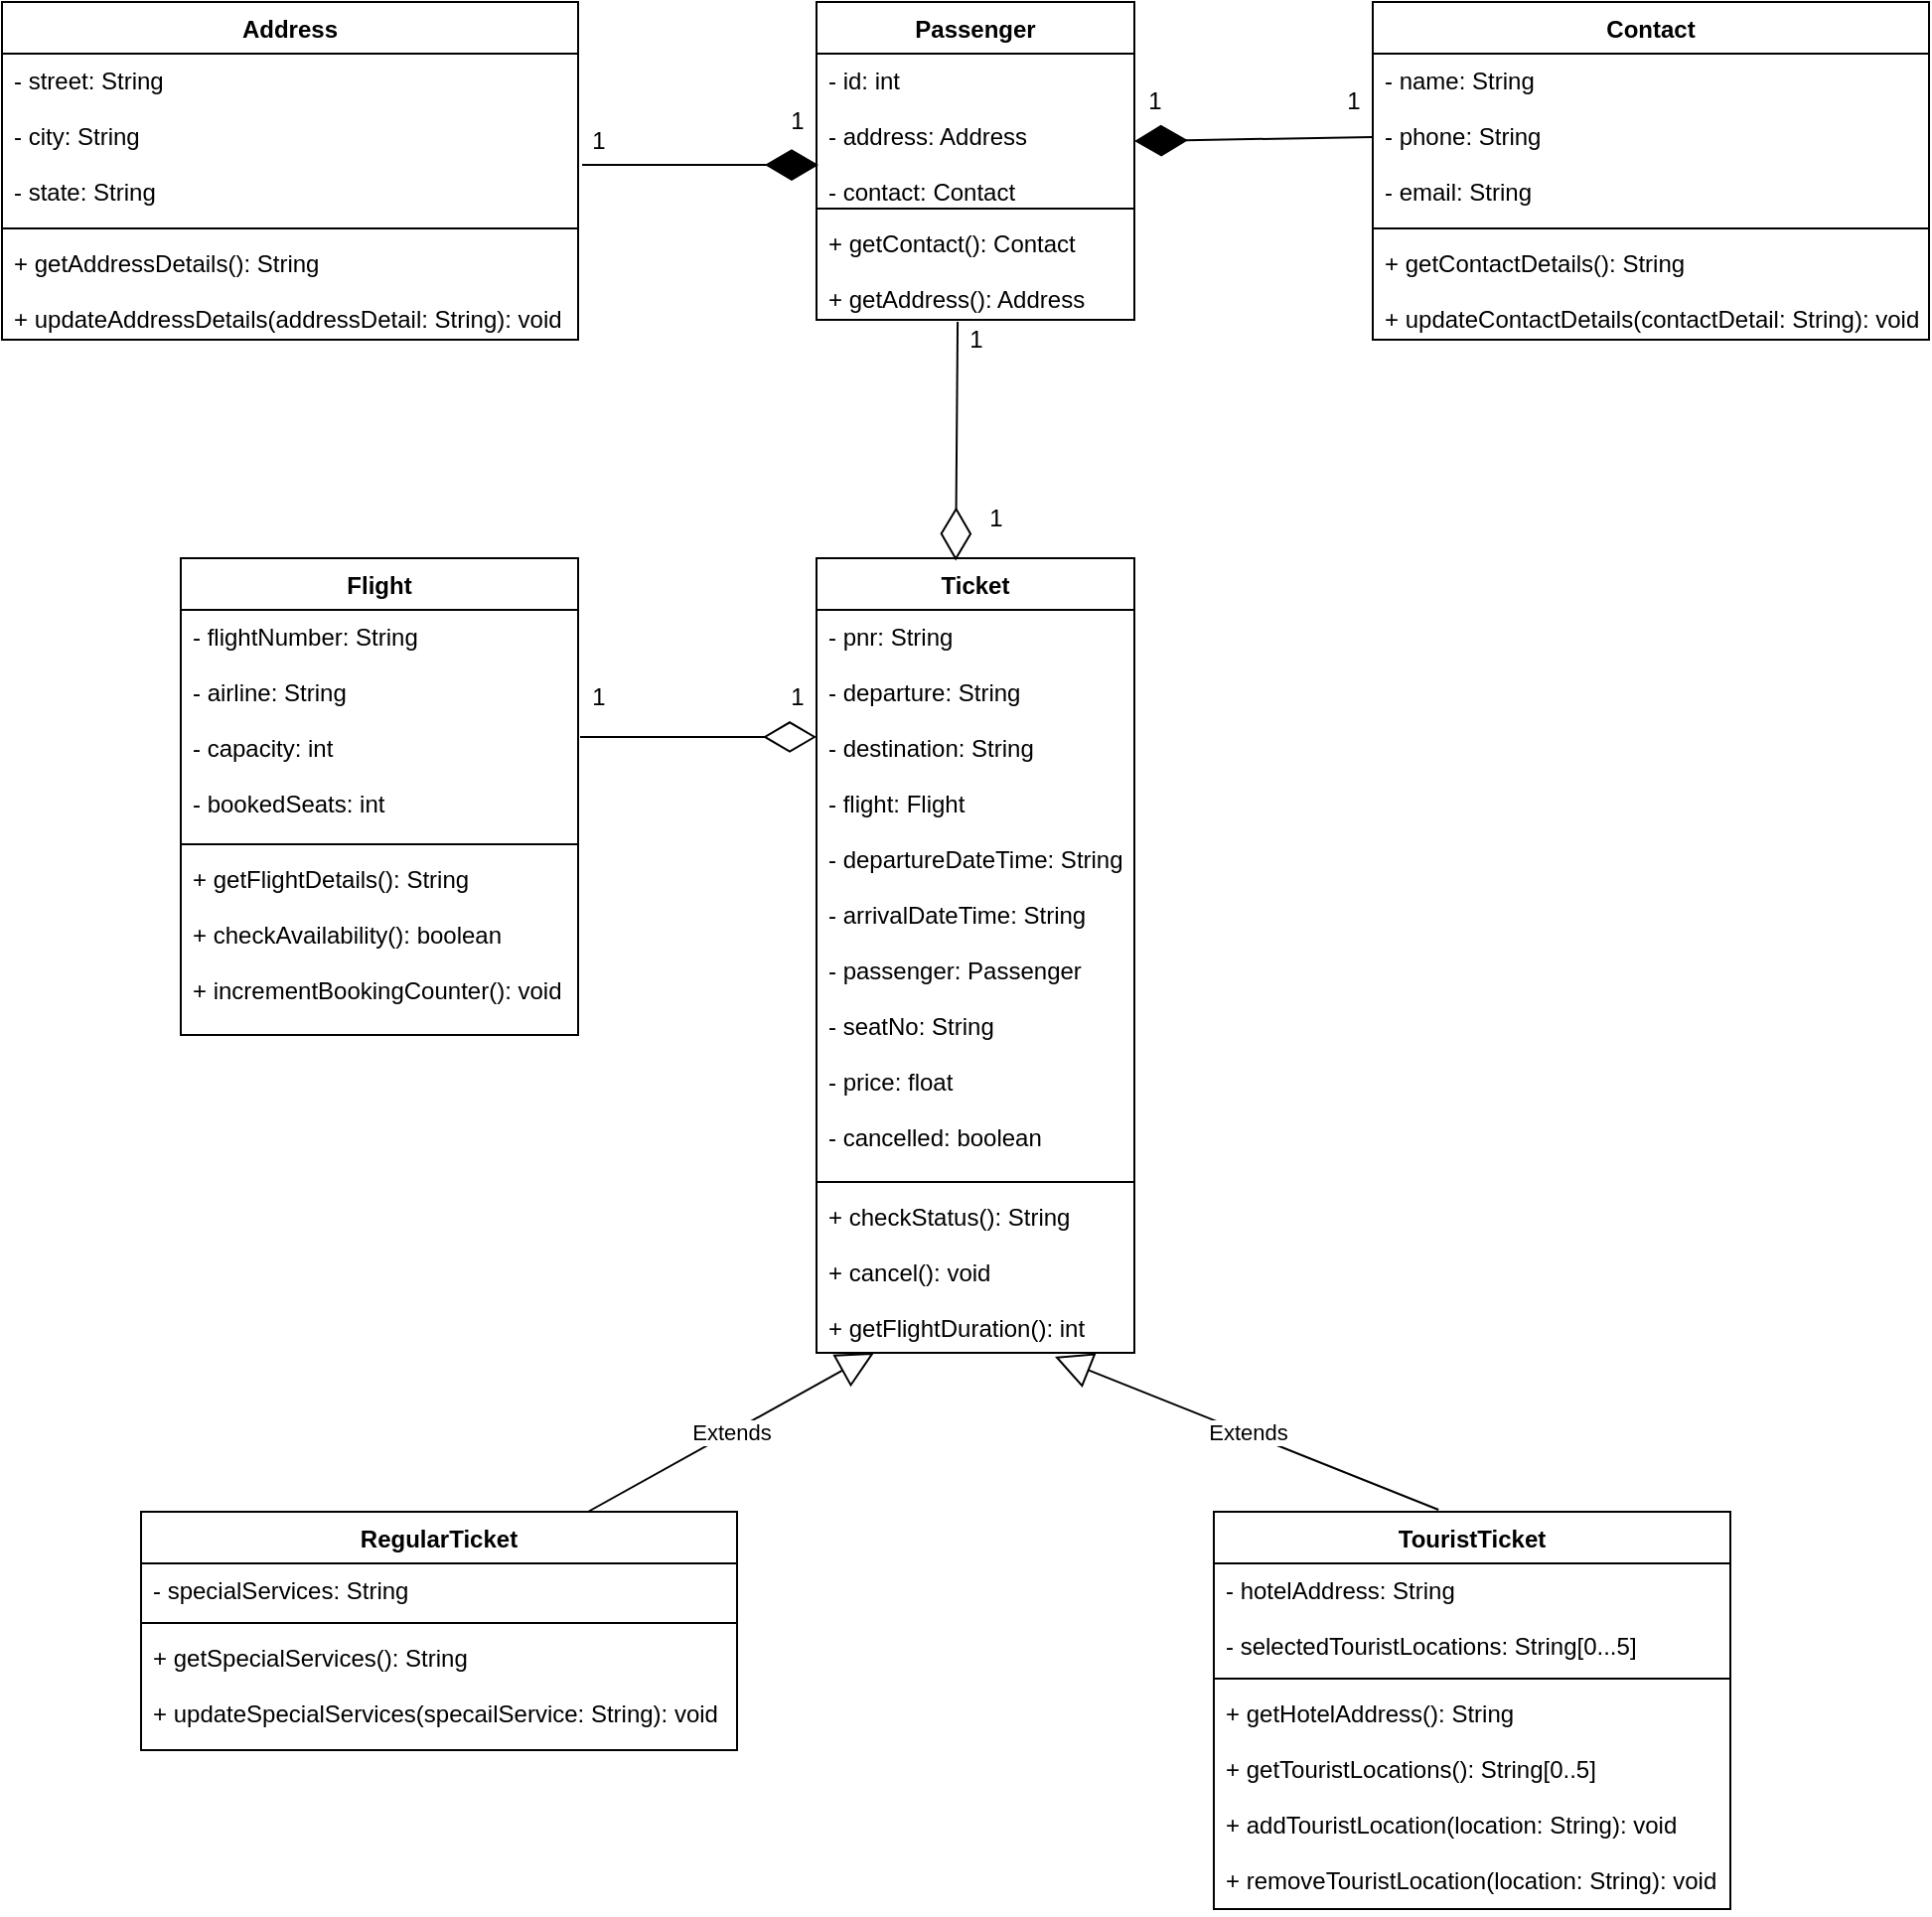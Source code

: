 <mxfile version="14.2.3" type="device"><diagram id="farDdOAY2QIpkqrqWo2Y" name="Page-1"><mxGraphModel dx="868" dy="482" grid="1" gridSize="10" guides="1" tooltips="1" connect="1" arrows="1" fold="1" page="1" pageScale="1" pageWidth="850" pageHeight="1100" math="0" shadow="0"><root><mxCell id="0"/><mxCell id="1" parent="0"/><mxCell id="voTfpFcU0QeXadL8wXvX-1" value="Passenger" style="swimlane;fontStyle=1;align=center;verticalAlign=top;childLayout=stackLayout;horizontal=1;startSize=26;horizontalStack=0;resizeParent=1;resizeParentMax=0;resizeLast=0;collapsible=1;marginBottom=0;" parent="1" vertex="1"><mxGeometry x="680" y="80" width="160" height="160" as="geometry"/></mxCell><mxCell id="voTfpFcU0QeXadL8wXvX-2" value="- id: int&#10;&#10;- address: Address&#10;&#10;- contact: Contact" style="text;strokeColor=none;fillColor=none;align=left;verticalAlign=top;spacingLeft=4;spacingRight=4;overflow=hidden;rotatable=0;points=[[0,0.5],[1,0.5]];portConstraint=eastwest;" parent="voTfpFcU0QeXadL8wXvX-1" vertex="1"><mxGeometry y="26" width="160" height="74" as="geometry"/></mxCell><mxCell id="voTfpFcU0QeXadL8wXvX-3" value="" style="line;strokeWidth=1;fillColor=none;align=left;verticalAlign=middle;spacingTop=-1;spacingLeft=3;spacingRight=3;rotatable=0;labelPosition=right;points=[];portConstraint=eastwest;" parent="voTfpFcU0QeXadL8wXvX-1" vertex="1"><mxGeometry y="100" width="160" height="8" as="geometry"/></mxCell><mxCell id="voTfpFcU0QeXadL8wXvX-4" value="+ getContact(): Contact&#10;&#10;+ getAddress(): Address" style="text;strokeColor=none;fillColor=none;align=left;verticalAlign=top;spacingLeft=4;spacingRight=4;overflow=hidden;rotatable=0;points=[[0,0.5],[1,0.5]];portConstraint=eastwest;" parent="voTfpFcU0QeXadL8wXvX-1" vertex="1"><mxGeometry y="108" width="160" height="52" as="geometry"/></mxCell><mxCell id="tUJ4ty651XXz9Z-CA5sJ-1" value="Address" style="swimlane;fontStyle=1;align=center;verticalAlign=top;childLayout=stackLayout;horizontal=1;startSize=26;horizontalStack=0;resizeParent=1;resizeParentMax=0;resizeLast=0;collapsible=1;marginBottom=0;" vertex="1" parent="1"><mxGeometry x="270" y="80" width="290" height="170" as="geometry"/></mxCell><mxCell id="tUJ4ty651XXz9Z-CA5sJ-2" value="- street: String&#10;&#10;- city: String&#10;&#10;- state: String" style="text;strokeColor=none;fillColor=none;align=left;verticalAlign=top;spacingLeft=4;spacingRight=4;overflow=hidden;rotatable=0;points=[[0,0.5],[1,0.5]];portConstraint=eastwest;" vertex="1" parent="tUJ4ty651XXz9Z-CA5sJ-1"><mxGeometry y="26" width="290" height="84" as="geometry"/></mxCell><mxCell id="tUJ4ty651XXz9Z-CA5sJ-3" value="" style="line;strokeWidth=1;fillColor=none;align=left;verticalAlign=middle;spacingTop=-1;spacingLeft=3;spacingRight=3;rotatable=0;labelPosition=right;points=[];portConstraint=eastwest;" vertex="1" parent="tUJ4ty651XXz9Z-CA5sJ-1"><mxGeometry y="110" width="290" height="8" as="geometry"/></mxCell><mxCell id="tUJ4ty651XXz9Z-CA5sJ-4" value="+ getAddressDetails(): String&#10;&#10;+ updateAddressDetails(addressDetail: String): void" style="text;strokeColor=none;fillColor=none;align=left;verticalAlign=top;spacingLeft=4;spacingRight=4;overflow=hidden;rotatable=0;points=[[0,0.5],[1,0.5]];portConstraint=eastwest;" vertex="1" parent="tUJ4ty651XXz9Z-CA5sJ-1"><mxGeometry y="118" width="290" height="52" as="geometry"/></mxCell><mxCell id="tUJ4ty651XXz9Z-CA5sJ-7" value="Contact" style="swimlane;fontStyle=1;align=center;verticalAlign=top;childLayout=stackLayout;horizontal=1;startSize=26;horizontalStack=0;resizeParent=1;resizeParentMax=0;resizeLast=0;collapsible=1;marginBottom=0;" vertex="1" parent="1"><mxGeometry x="960" y="80" width="280" height="170" as="geometry"/></mxCell><mxCell id="tUJ4ty651XXz9Z-CA5sJ-8" value="- name: String&#10;&#10;- phone: String&#10;&#10;- email: String" style="text;strokeColor=none;fillColor=none;align=left;verticalAlign=top;spacingLeft=4;spacingRight=4;overflow=hidden;rotatable=0;points=[[0,0.5],[1,0.5]];portConstraint=eastwest;" vertex="1" parent="tUJ4ty651XXz9Z-CA5sJ-7"><mxGeometry y="26" width="280" height="84" as="geometry"/></mxCell><mxCell id="tUJ4ty651XXz9Z-CA5sJ-9" value="" style="line;strokeWidth=1;fillColor=none;align=left;verticalAlign=middle;spacingTop=-1;spacingLeft=3;spacingRight=3;rotatable=0;labelPosition=right;points=[];portConstraint=eastwest;" vertex="1" parent="tUJ4ty651XXz9Z-CA5sJ-7"><mxGeometry y="110" width="280" height="8" as="geometry"/></mxCell><mxCell id="tUJ4ty651XXz9Z-CA5sJ-10" value="+ getContactDetails(): String&#10;&#10;+ updateContactDetails(contactDetail: String): void" style="text;strokeColor=none;fillColor=none;align=left;verticalAlign=top;spacingLeft=4;spacingRight=4;overflow=hidden;rotatable=0;points=[[0,0.5],[1,0.5]];portConstraint=eastwest;" vertex="1" parent="tUJ4ty651XXz9Z-CA5sJ-7"><mxGeometry y="118" width="280" height="52" as="geometry"/></mxCell><mxCell id="tUJ4ty651XXz9Z-CA5sJ-11" value="Ticket" style="swimlane;fontStyle=1;align=center;verticalAlign=top;childLayout=stackLayout;horizontal=1;startSize=26;horizontalStack=0;resizeParent=1;resizeParentMax=0;resizeLast=0;collapsible=1;marginBottom=0;" vertex="1" parent="1"><mxGeometry x="680" y="360" width="160" height="400" as="geometry"/></mxCell><mxCell id="tUJ4ty651XXz9Z-CA5sJ-12" value="- pnr: String&#10;&#10;- departure: String&#10;&#10;- destination: String&#10;&#10;- flight: Flight&#10;&#10;- departureDateTime: String&#10;&#10;- arrivalDateTime: String&#10;&#10;- passenger: Passenger&#10;&#10;- seatNo: String&#10;&#10;- price: float&#10;&#10;- cancelled: boolean" style="text;strokeColor=none;fillColor=none;align=left;verticalAlign=top;spacingLeft=4;spacingRight=4;overflow=hidden;rotatable=0;points=[[0,0.5],[1,0.5]];portConstraint=eastwest;" vertex="1" parent="tUJ4ty651XXz9Z-CA5sJ-11"><mxGeometry y="26" width="160" height="284" as="geometry"/></mxCell><mxCell id="tUJ4ty651XXz9Z-CA5sJ-13" value="" style="line;strokeWidth=1;fillColor=none;align=left;verticalAlign=middle;spacingTop=-1;spacingLeft=3;spacingRight=3;rotatable=0;labelPosition=right;points=[];portConstraint=eastwest;" vertex="1" parent="tUJ4ty651XXz9Z-CA5sJ-11"><mxGeometry y="310" width="160" height="8" as="geometry"/></mxCell><mxCell id="tUJ4ty651XXz9Z-CA5sJ-14" value="+ checkStatus(): String&#10;&#10;+ cancel(): void&#10;&#10;+ getFlightDuration(): int" style="text;strokeColor=none;fillColor=none;align=left;verticalAlign=top;spacingLeft=4;spacingRight=4;overflow=hidden;rotatable=0;points=[[0,0.5],[1,0.5]];portConstraint=eastwest;" vertex="1" parent="tUJ4ty651XXz9Z-CA5sJ-11"><mxGeometry y="318" width="160" height="82" as="geometry"/></mxCell><mxCell id="tUJ4ty651XXz9Z-CA5sJ-15" value="Flight" style="swimlane;fontStyle=1;align=center;verticalAlign=top;childLayout=stackLayout;horizontal=1;startSize=26;horizontalStack=0;resizeParent=1;resizeParentMax=0;resizeLast=0;collapsible=1;marginBottom=0;" vertex="1" parent="1"><mxGeometry x="360" y="360" width="200" height="240" as="geometry"/></mxCell><mxCell id="tUJ4ty651XXz9Z-CA5sJ-16" value="- flightNumber: String&#10;&#10;- airline: String&#10;&#10;- capacity: int&#10;&#10;- bookedSeats: int" style="text;strokeColor=none;fillColor=none;align=left;verticalAlign=top;spacingLeft=4;spacingRight=4;overflow=hidden;rotatable=0;points=[[0,0.5],[1,0.5]];portConstraint=eastwest;" vertex="1" parent="tUJ4ty651XXz9Z-CA5sJ-15"><mxGeometry y="26" width="200" height="114" as="geometry"/></mxCell><mxCell id="tUJ4ty651XXz9Z-CA5sJ-17" value="" style="line;strokeWidth=1;fillColor=none;align=left;verticalAlign=middle;spacingTop=-1;spacingLeft=3;spacingRight=3;rotatable=0;labelPosition=right;points=[];portConstraint=eastwest;" vertex="1" parent="tUJ4ty651XXz9Z-CA5sJ-15"><mxGeometry y="140" width="200" height="8" as="geometry"/></mxCell><mxCell id="tUJ4ty651XXz9Z-CA5sJ-18" value="+ getFlightDetails(): String&#10;&#10;+ checkAvailability(): boolean&#10;&#10;+ incrementBookingCounter(): void" style="text;strokeColor=none;fillColor=none;align=left;verticalAlign=top;spacingLeft=4;spacingRight=4;overflow=hidden;rotatable=0;points=[[0,0.5],[1,0.5]];portConstraint=eastwest;" vertex="1" parent="tUJ4ty651XXz9Z-CA5sJ-15"><mxGeometry y="148" width="200" height="92" as="geometry"/></mxCell><mxCell id="tUJ4ty651XXz9Z-CA5sJ-19" value="RegularTicket" style="swimlane;fontStyle=1;align=center;verticalAlign=top;childLayout=stackLayout;horizontal=1;startSize=26;horizontalStack=0;resizeParent=1;resizeParentMax=0;resizeLast=0;collapsible=1;marginBottom=0;" vertex="1" parent="1"><mxGeometry x="340" y="840" width="300" height="120" as="geometry"/></mxCell><mxCell id="tUJ4ty651XXz9Z-CA5sJ-20" value="- specialServices: String" style="text;strokeColor=none;fillColor=none;align=left;verticalAlign=top;spacingLeft=4;spacingRight=4;overflow=hidden;rotatable=0;points=[[0,0.5],[1,0.5]];portConstraint=eastwest;" vertex="1" parent="tUJ4ty651XXz9Z-CA5sJ-19"><mxGeometry y="26" width="300" height="26" as="geometry"/></mxCell><mxCell id="tUJ4ty651XXz9Z-CA5sJ-21" value="" style="line;strokeWidth=1;fillColor=none;align=left;verticalAlign=middle;spacingTop=-1;spacingLeft=3;spacingRight=3;rotatable=0;labelPosition=right;points=[];portConstraint=eastwest;" vertex="1" parent="tUJ4ty651XXz9Z-CA5sJ-19"><mxGeometry y="52" width="300" height="8" as="geometry"/></mxCell><mxCell id="tUJ4ty651XXz9Z-CA5sJ-22" value="+ getSpecialServices(): String&#10;&#10;+ updateSpecialServices(specailService: String): void" style="text;strokeColor=none;fillColor=none;align=left;verticalAlign=top;spacingLeft=4;spacingRight=4;overflow=hidden;rotatable=0;points=[[0,0.5],[1,0.5]];portConstraint=eastwest;" vertex="1" parent="tUJ4ty651XXz9Z-CA5sJ-19"><mxGeometry y="60" width="300" height="60" as="geometry"/></mxCell><mxCell id="tUJ4ty651XXz9Z-CA5sJ-23" value="TouristTicket" style="swimlane;fontStyle=1;align=center;verticalAlign=top;childLayout=stackLayout;horizontal=1;startSize=26;horizontalStack=0;resizeParent=1;resizeParentMax=0;resizeLast=0;collapsible=1;marginBottom=0;" vertex="1" parent="1"><mxGeometry x="880" y="840" width="260" height="200" as="geometry"/></mxCell><mxCell id="tUJ4ty651XXz9Z-CA5sJ-24" value="- hotelAddress: String&#10;&#10;- selectedTouristLocations: String[0...5]" style="text;strokeColor=none;fillColor=none;align=left;verticalAlign=top;spacingLeft=4;spacingRight=4;overflow=hidden;rotatable=0;points=[[0,0.5],[1,0.5]];portConstraint=eastwest;" vertex="1" parent="tUJ4ty651XXz9Z-CA5sJ-23"><mxGeometry y="26" width="260" height="54" as="geometry"/></mxCell><mxCell id="tUJ4ty651XXz9Z-CA5sJ-25" value="" style="line;strokeWidth=1;fillColor=none;align=left;verticalAlign=middle;spacingTop=-1;spacingLeft=3;spacingRight=3;rotatable=0;labelPosition=right;points=[];portConstraint=eastwest;" vertex="1" parent="tUJ4ty651XXz9Z-CA5sJ-23"><mxGeometry y="80" width="260" height="8" as="geometry"/></mxCell><mxCell id="tUJ4ty651XXz9Z-CA5sJ-26" value="+ getHotelAddress(): String&#10;&#10;+ getTouristLocations(): String[0..5]&#10;&#10;+ addTouristLocation(location: String): void&#10;&#10;+ removeTouristLocation(location: String): void" style="text;strokeColor=none;fillColor=none;align=left;verticalAlign=top;spacingLeft=4;spacingRight=4;overflow=hidden;rotatable=0;points=[[0,0.5],[1,0.5]];portConstraint=eastwest;" vertex="1" parent="tUJ4ty651XXz9Z-CA5sJ-23"><mxGeometry y="88" width="260" height="112" as="geometry"/></mxCell><mxCell id="tUJ4ty651XXz9Z-CA5sJ-28" value="Extends" style="endArrow=block;endSize=16;endFill=0;html=1;exitX=0.75;exitY=0;exitDx=0;exitDy=0;entryX=0.181;entryY=1;entryDx=0;entryDy=0;entryPerimeter=0;" edge="1" parent="1" source="tUJ4ty651XXz9Z-CA5sJ-19" target="tUJ4ty651XXz9Z-CA5sJ-14"><mxGeometry width="160" relative="1" as="geometry"><mxPoint x="690" y="750" as="sourcePoint"/><mxPoint x="850" y="750" as="targetPoint"/></mxGeometry></mxCell><mxCell id="tUJ4ty651XXz9Z-CA5sJ-29" value="Extends" style="endArrow=block;endSize=16;endFill=0;html=1;exitX=0.435;exitY=-0.005;exitDx=0;exitDy=0;exitPerimeter=0;entryX=0.75;entryY=1.024;entryDx=0;entryDy=0;entryPerimeter=0;" edge="1" parent="1" source="tUJ4ty651XXz9Z-CA5sJ-23" target="tUJ4ty651XXz9Z-CA5sJ-14"><mxGeometry width="160" relative="1" as="geometry"><mxPoint x="690" y="750" as="sourcePoint"/><mxPoint x="850" y="750" as="targetPoint"/></mxGeometry></mxCell><mxCell id="tUJ4ty651XXz9Z-CA5sJ-30" value="" style="endArrow=diamondThin;endFill=1;endSize=24;html=1;exitX=1.007;exitY=0.667;exitDx=0;exitDy=0;exitPerimeter=0;entryX=0.006;entryY=0.757;entryDx=0;entryDy=0;entryPerimeter=0;" edge="1" parent="1" source="tUJ4ty651XXz9Z-CA5sJ-2" target="voTfpFcU0QeXadL8wXvX-2"><mxGeometry width="160" relative="1" as="geometry"><mxPoint x="690" y="150" as="sourcePoint"/><mxPoint x="850" y="150" as="targetPoint"/></mxGeometry></mxCell><mxCell id="tUJ4ty651XXz9Z-CA5sJ-32" value="" style="endArrow=diamondThin;endFill=1;endSize=24;html=1;exitX=0;exitY=0.5;exitDx=0;exitDy=0;entryX=1;entryY=0.595;entryDx=0;entryDy=0;entryPerimeter=0;" edge="1" parent="1" source="tUJ4ty651XXz9Z-CA5sJ-8" target="voTfpFcU0QeXadL8wXvX-2"><mxGeometry width="160" relative="1" as="geometry"><mxPoint x="690" y="150" as="sourcePoint"/><mxPoint x="850" y="150" as="targetPoint"/></mxGeometry></mxCell><mxCell id="tUJ4ty651XXz9Z-CA5sJ-33" value="1" style="text;html=1;align=center;verticalAlign=middle;resizable=0;points=[];autosize=1;" vertex="1" parent="1"><mxGeometry x="560" y="140" width="20" height="20" as="geometry"/></mxCell><mxCell id="tUJ4ty651XXz9Z-CA5sJ-34" value="1" style="text;html=1;align=center;verticalAlign=middle;resizable=0;points=[];autosize=1;" vertex="1" parent="1"><mxGeometry x="660" y="130" width="20" height="20" as="geometry"/></mxCell><mxCell id="tUJ4ty651XXz9Z-CA5sJ-35" value="1" style="text;html=1;align=center;verticalAlign=middle;resizable=0;points=[];autosize=1;" vertex="1" parent="1"><mxGeometry x="840" y="120" width="20" height="20" as="geometry"/></mxCell><mxCell id="tUJ4ty651XXz9Z-CA5sJ-36" value="1" style="text;html=1;align=center;verticalAlign=middle;resizable=0;points=[];autosize=1;" vertex="1" parent="1"><mxGeometry x="940" y="120" width="20" height="20" as="geometry"/></mxCell><mxCell id="tUJ4ty651XXz9Z-CA5sJ-37" value="" style="endArrow=diamondThin;endFill=0;endSize=24;html=1;exitX=0.444;exitY=1.019;exitDx=0;exitDy=0;exitPerimeter=0;entryX=0.438;entryY=0.003;entryDx=0;entryDy=0;entryPerimeter=0;" edge="1" parent="1" source="voTfpFcU0QeXadL8wXvX-4" target="tUJ4ty651XXz9Z-CA5sJ-11"><mxGeometry width="160" relative="1" as="geometry"><mxPoint x="690" y="350" as="sourcePoint"/><mxPoint x="850" y="350" as="targetPoint"/></mxGeometry></mxCell><mxCell id="tUJ4ty651XXz9Z-CA5sJ-38" value="1" style="text;html=1;align=center;verticalAlign=middle;resizable=0;points=[];autosize=1;" vertex="1" parent="1"><mxGeometry x="750" y="240" width="20" height="20" as="geometry"/></mxCell><mxCell id="tUJ4ty651XXz9Z-CA5sJ-40" value="" style="endArrow=diamondThin;endFill=0;endSize=24;html=1;exitX=1.005;exitY=0.561;exitDx=0;exitDy=0;exitPerimeter=0;" edge="1" parent="1" source="tUJ4ty651XXz9Z-CA5sJ-16"><mxGeometry width="160" relative="1" as="geometry"><mxPoint x="690" y="450" as="sourcePoint"/><mxPoint x="680" y="450" as="targetPoint"/></mxGeometry></mxCell><mxCell id="tUJ4ty651XXz9Z-CA5sJ-41" value="1" style="text;html=1;align=center;verticalAlign=middle;resizable=0;points=[];autosize=1;" vertex="1" parent="1"><mxGeometry x="560" y="420" width="20" height="20" as="geometry"/></mxCell><mxCell id="tUJ4ty651XXz9Z-CA5sJ-42" value="1" style="text;html=1;align=center;verticalAlign=middle;resizable=0;points=[];autosize=1;" vertex="1" parent="1"><mxGeometry x="760" y="330" width="20" height="20" as="geometry"/></mxCell><mxCell id="tUJ4ty651XXz9Z-CA5sJ-43" value="1" style="text;html=1;align=center;verticalAlign=middle;resizable=0;points=[];autosize=1;" vertex="1" parent="1"><mxGeometry x="660" y="420" width="20" height="20" as="geometry"/></mxCell></root></mxGraphModel></diagram></mxfile>
